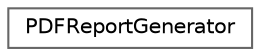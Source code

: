 digraph "Graphical Class Hierarchy"
{
 // LATEX_PDF_SIZE
  bgcolor="transparent";
  edge [fontname=Helvetica,fontsize=10,labelfontname=Helvetica,labelfontsize=10];
  node [fontname=Helvetica,fontsize=10,shape=box,height=0.2,width=0.4];
  rankdir="LR";
  Node0 [id="Node000000",label="PDFReportGenerator",height=0.2,width=0.4,color="grey40", fillcolor="white", style="filled",URL="$classPDFReportGenerator.html",tooltip="Utility class for generating a PDF report of an exam session."];
}
